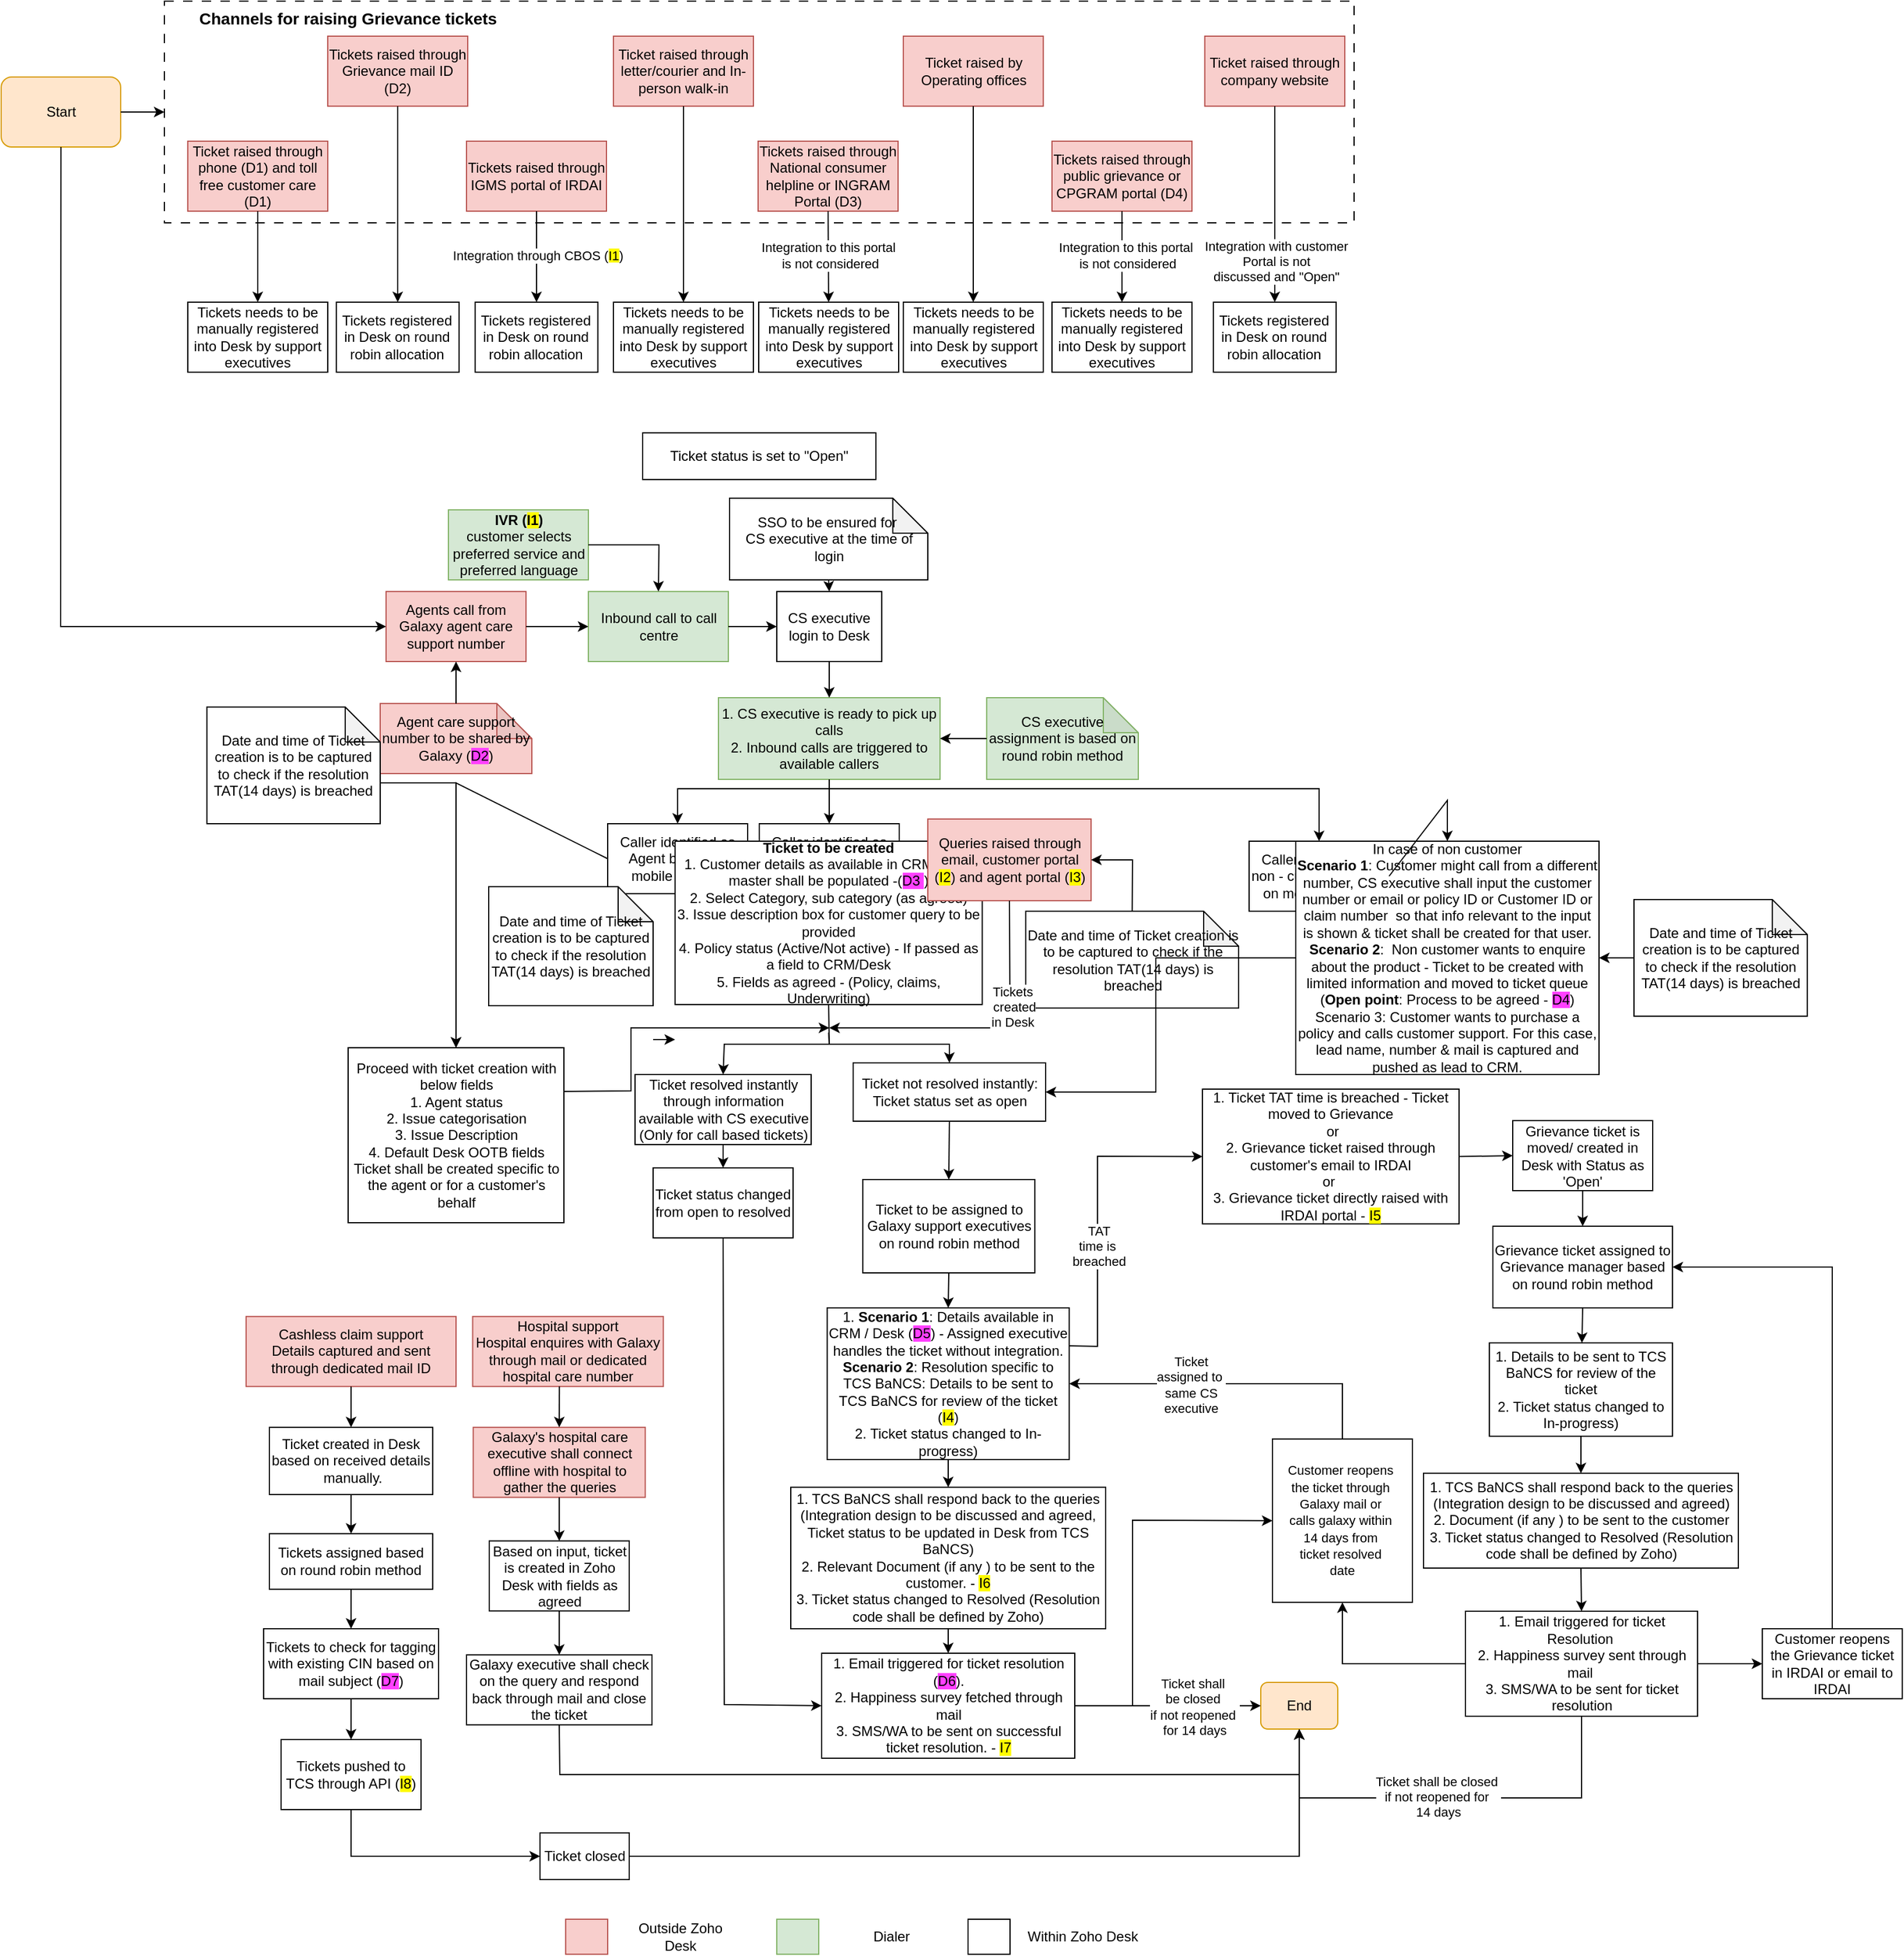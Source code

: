 <mxfile version="25.0.3">
  <diagram name="Page-1" id="zcw-Cnb_ciNUWG4lOdHk">
    <mxGraphModel dx="2190" dy="-313" grid="1" gridSize="10" guides="1" tooltips="1" connect="1" arrows="1" fold="1" page="1" pageScale="1" pageWidth="827" pageHeight="1169" math="0" shadow="0">
      <root>
        <mxCell id="0" />
        <mxCell id="1" parent="0" />
        <mxCell id="jaS_6ejKE6jILCxBxe4m-8" value="" style="rounded=0;whiteSpace=wrap;html=1;dashed=1;dashPattern=8 8;" vertex="1" parent="1">
          <mxGeometry x="70" y="1490" width="1020" height="190" as="geometry" />
        </mxCell>
        <mxCell id="CMElNXdr1ZD5l6xWRX4L-1" value="Ticket raised through phone (D1) and toll free customer care (D1)" style="rounded=0;whiteSpace=wrap;html=1;fillColor=#f8cecc;strokeColor=#b85450;" parent="1" vertex="1">
          <mxGeometry x="90" y="1610" width="120" height="60" as="geometry" />
        </mxCell>
        <mxCell id="CMElNXdr1ZD5l6xWRX4L-2" value="Start" style="rounded=1;whiteSpace=wrap;html=1;fillColor=#ffe6cc;strokeColor=#d79b00;" parent="1" vertex="1">
          <mxGeometry x="-70" y="1555" width="102.5" height="60" as="geometry" />
        </mxCell>
        <mxCell id="CMElNXdr1ZD5l6xWRX4L-3" value="&lt;b&gt;IVR (&lt;span style=&quot;background-color: rgb(255, 251, 0);&quot;&gt;I1&lt;/span&gt;)&lt;/b&gt;&lt;div&gt;customer selects preferred service and preferred language&lt;/div&gt;" style="rounded=0;whiteSpace=wrap;html=1;fillColor=#d5e8d4;strokeColor=#82b366;" parent="1" vertex="1">
          <mxGeometry x="313.5" y="1926" width="120" height="60" as="geometry" />
        </mxCell>
        <mxCell id="G15ThiUx4BXyu7yqYoc5-1" value="Inbound call to call centre" style="rounded=0;whiteSpace=wrap;html=1;fillColor=#d5e8d4;strokeColor=#82b366;" parent="1" vertex="1">
          <mxGeometry x="433.5" y="1996" width="120" height="60" as="geometry" />
        </mxCell>
        <mxCell id="G15ThiUx4BXyu7yqYoc5-4" value="" style="endArrow=classic;html=1;rounded=0;exitX=1;exitY=0.5;exitDx=0;exitDy=0;entryX=0.5;entryY=0;entryDx=0;entryDy=0;" parent="1" source="CMElNXdr1ZD5l6xWRX4L-3" target="G15ThiUx4BXyu7yqYoc5-1" edge="1">
          <mxGeometry width="50" height="50" relative="1" as="geometry">
            <mxPoint x="290" y="2036" as="sourcePoint" />
            <mxPoint x="340" y="1986" as="targetPoint" />
            <Array as="points">
              <mxPoint x="494" y="1956" />
            </Array>
          </mxGeometry>
        </mxCell>
        <mxCell id="G15ThiUx4BXyu7yqYoc5-5" value="Agents call from Galaxy agent care support number" style="rounded=0;whiteSpace=wrap;html=1;fillColor=#f8cecc;strokeColor=#b85450;" parent="1" vertex="1">
          <mxGeometry x="260" y="1996" width="120" height="60" as="geometry" />
        </mxCell>
        <mxCell id="G15ThiUx4BXyu7yqYoc5-6" value="" style="endArrow=classic;html=1;rounded=0;exitX=1;exitY=0.5;exitDx=0;exitDy=0;entryX=0;entryY=0.5;entryDx=0;entryDy=0;" parent="1" source="G15ThiUx4BXyu7yqYoc5-5" target="G15ThiUx4BXyu7yqYoc5-1" edge="1">
          <mxGeometry width="50" height="50" relative="1" as="geometry">
            <mxPoint x="380" y="2016" as="sourcePoint" />
            <mxPoint x="430" y="1966" as="targetPoint" />
          </mxGeometry>
        </mxCell>
        <mxCell id="G15ThiUx4BXyu7yqYoc5-7" value="" style="endArrow=classic;html=1;rounded=0;exitX=0.5;exitY=1;exitDx=0;exitDy=0;entryX=0;entryY=0.5;entryDx=0;entryDy=0;" parent="1" source="CMElNXdr1ZD5l6xWRX4L-2" target="G15ThiUx4BXyu7yqYoc5-5" edge="1">
          <mxGeometry width="50" height="50" relative="1" as="geometry">
            <mxPoint x="380" y="1910" as="sourcePoint" />
            <mxPoint x="430" y="1860" as="targetPoint" />
            <Array as="points">
              <mxPoint x="-19" y="2026" />
            </Array>
          </mxGeometry>
        </mxCell>
        <mxCell id="G15ThiUx4BXyu7yqYoc5-8" value="CS executive login to Desk" style="rounded=0;whiteSpace=wrap;html=1;" parent="1" vertex="1">
          <mxGeometry x="595" y="1996" width="90" height="60" as="geometry" />
        </mxCell>
        <mxCell id="G15ThiUx4BXyu7yqYoc5-9" value="" style="endArrow=classic;html=1;rounded=0;exitX=1;exitY=0.5;exitDx=0;exitDy=0;entryX=0;entryY=0.5;entryDx=0;entryDy=0;" parent="1" source="G15ThiUx4BXyu7yqYoc5-1" target="G15ThiUx4BXyu7yqYoc5-8" edge="1">
          <mxGeometry width="50" height="50" relative="1" as="geometry">
            <mxPoint x="480" y="2046" as="sourcePoint" />
            <mxPoint x="530" y="1996" as="targetPoint" />
          </mxGeometry>
        </mxCell>
        <mxCell id="G15ThiUx4BXyu7yqYoc5-10" value="SSO to be ensured for&amp;nbsp;&lt;div&gt;CS executive at the time of login&lt;/div&gt;" style="shape=note;whiteSpace=wrap;html=1;backgroundOutline=1;darkOpacity=0.05;" parent="1" vertex="1">
          <mxGeometry x="554.5" y="1916" width="170" height="70" as="geometry" />
        </mxCell>
        <mxCell id="G15ThiUx4BXyu7yqYoc5-11" value="" style="endArrow=classic;html=1;rounded=0;exitX=0.5;exitY=1;exitDx=0;exitDy=0;exitPerimeter=0;entryX=0.5;entryY=0;entryDx=0;entryDy=0;" parent="1" source="G15ThiUx4BXyu7yqYoc5-10" target="G15ThiUx4BXyu7yqYoc5-8" edge="1">
          <mxGeometry width="50" height="50" relative="1" as="geometry">
            <mxPoint x="420" y="2056" as="sourcePoint" />
            <mxPoint x="470" y="2006" as="targetPoint" />
          </mxGeometry>
        </mxCell>
        <mxCell id="G15ThiUx4BXyu7yqYoc5-12" value="1. CS executive is ready to pick up calls&lt;div&gt;2. Inbound calls are triggered to available callers&lt;/div&gt;" style="rounded=0;whiteSpace=wrap;html=1;fillColor=#d5e8d4;strokeColor=#82b366;" parent="1" vertex="1">
          <mxGeometry x="545" y="2087" width="190" height="70" as="geometry" />
        </mxCell>
        <mxCell id="G15ThiUx4BXyu7yqYoc5-13" value="CS executive assignment is based on round robin method" style="shape=note;whiteSpace=wrap;html=1;backgroundOutline=1;darkOpacity=0.05;fillColor=#d5e8d4;strokeColor=#82b366;" parent="1" vertex="1">
          <mxGeometry x="775" y="2087" width="130" height="70" as="geometry" />
        </mxCell>
        <mxCell id="G15ThiUx4BXyu7yqYoc5-14" value="" style="endArrow=classic;html=1;rounded=0;exitX=0.5;exitY=1;exitDx=0;exitDy=0;entryX=0.5;entryY=0;entryDx=0;entryDy=0;" parent="1" source="G15ThiUx4BXyu7yqYoc5-8" target="G15ThiUx4BXyu7yqYoc5-12" edge="1">
          <mxGeometry width="50" height="50" relative="1" as="geometry">
            <mxPoint x="640" y="2177" as="sourcePoint" />
            <mxPoint x="690" y="2127" as="targetPoint" />
          </mxGeometry>
        </mxCell>
        <mxCell id="G15ThiUx4BXyu7yqYoc5-15" value="" style="endArrow=classic;html=1;rounded=0;exitX=0;exitY=0.5;exitDx=0;exitDy=0;exitPerimeter=0;entryX=1;entryY=0.5;entryDx=0;entryDy=0;" parent="1" source="G15ThiUx4BXyu7yqYoc5-13" target="G15ThiUx4BXyu7yqYoc5-12" edge="1">
          <mxGeometry width="50" height="50" relative="1" as="geometry">
            <mxPoint x="640" y="2177" as="sourcePoint" />
            <mxPoint x="788" y="2187" as="targetPoint" />
          </mxGeometry>
        </mxCell>
        <mxCell id="G15ThiUx4BXyu7yqYoc5-16" value="" style="endArrow=classic;html=1;rounded=0;exitX=0.5;exitY=1;exitDx=0;exitDy=0;entryX=0.5;entryY=0;entryDx=0;entryDy=0;" parent="1" source="G15ThiUx4BXyu7yqYoc5-12" target="G15ThiUx4BXyu7yqYoc5-17" edge="1">
          <mxGeometry width="50" height="50" relative="1" as="geometry">
            <mxPoint x="630" y="2135" as="sourcePoint" />
            <mxPoint x="510" y="2205" as="targetPoint" />
            <Array as="points">
              <mxPoint x="640" y="2165" />
              <mxPoint x="510" y="2165" />
            </Array>
          </mxGeometry>
        </mxCell>
        <mxCell id="G15ThiUx4BXyu7yqYoc5-17" value="Caller identified as Agent based on mobile number" style="rounded=0;whiteSpace=wrap;html=1;" parent="1" vertex="1">
          <mxGeometry x="450" y="2195" width="120" height="60" as="geometry" />
        </mxCell>
        <mxCell id="G15ThiUx4BXyu7yqYoc5-18" value="Caller identified as customer based on mobile number" style="rounded=0;whiteSpace=wrap;html=1;" parent="1" vertex="1">
          <mxGeometry x="580" y="2195" width="120" height="60" as="geometry" />
        </mxCell>
        <mxCell id="G15ThiUx4BXyu7yqYoc5-19" value="" style="endArrow=classic;html=1;rounded=0;exitX=0.5;exitY=1;exitDx=0;exitDy=0;entryX=0.5;entryY=0;entryDx=0;entryDy=0;" parent="1" source="G15ThiUx4BXyu7yqYoc5-12" target="G15ThiUx4BXyu7yqYoc5-18" edge="1">
          <mxGeometry width="50" height="50" relative="1" as="geometry">
            <mxPoint x="630" y="2135" as="sourcePoint" />
            <mxPoint x="680" y="2085" as="targetPoint" />
          </mxGeometry>
        </mxCell>
        <mxCell id="G15ThiUx4BXyu7yqYoc5-20" value="Caller identified as non - customer based on mobile number" style="rounded=0;whiteSpace=wrap;html=1;" parent="1" vertex="1">
          <mxGeometry x="1000" y="2210" width="120" height="60" as="geometry" />
        </mxCell>
        <mxCell id="G15ThiUx4BXyu7yqYoc5-21" value="" style="endArrow=classic;html=1;rounded=0;entryX=0.5;entryY=0;entryDx=0;entryDy=0;exitX=0.5;exitY=1;exitDx=0;exitDy=0;" parent="1" source="G15ThiUx4BXyu7yqYoc5-12" target="G15ThiUx4BXyu7yqYoc5-20" edge="1">
          <mxGeometry width="50" height="50" relative="1" as="geometry">
            <mxPoint x="750" y="2165" as="sourcePoint" />
            <mxPoint x="680" y="2085" as="targetPoint" />
            <Array as="points">
              <mxPoint x="640" y="2165" />
              <mxPoint x="770" y="2165" />
              <mxPoint x="1060" y="2165" />
            </Array>
          </mxGeometry>
        </mxCell>
        <mxCell id="G15ThiUx4BXyu7yqYoc5-22" value="In case of non customer&lt;div&gt;&lt;b&gt;Scenario 1&lt;/b&gt;: Customer might call from a different number, CS executive shall input the customer number or email or policy ID or Customer ID or claim number &amp;nbsp;so that info relevant to the input is shown &amp;amp; ticket shall be created for that user.&lt;/div&gt;&lt;div&gt;&lt;b&gt;Scenario 2&lt;/b&gt;: &amp;nbsp;Non customer wants to enquire about the product - Ticket to be created with limited information and moved to ticket queue (&lt;b&gt;Open point&lt;/b&gt;: Process to be agreed - &lt;span style=&quot;background-color: rgb(255, 64, 255);&quot;&gt;D4&lt;/span&gt;)&lt;/div&gt;&lt;div&gt;Scenario 3: Customer wants to purchase a policy and calls customer support. For this case, lead name, number &amp;amp; mail is captured and pushed as lead to CRM.&lt;/div&gt;" style="rounded=0;whiteSpace=wrap;html=1;" parent="1" vertex="1">
          <mxGeometry x="1040" y="2210" width="260" height="200" as="geometry" />
        </mxCell>
        <mxCell id="G15ThiUx4BXyu7yqYoc5-23" value="" style="endArrow=classic;html=1;rounded=0;exitX=1;exitY=0.5;exitDx=0;exitDy=0;entryX=0.5;entryY=0;entryDx=0;entryDy=0;" parent="1" source="G15ThiUx4BXyu7yqYoc5-20" target="G15ThiUx4BXyu7yqYoc5-22" edge="1">
          <mxGeometry width="50" height="50" relative="1" as="geometry">
            <mxPoint x="570" y="2160" as="sourcePoint" />
            <mxPoint x="620" y="2110" as="targetPoint" />
            <Array as="points">
              <mxPoint x="1170" y="2175" />
            </Array>
          </mxGeometry>
        </mxCell>
        <mxCell id="G15ThiUx4BXyu7yqYoc5-26" value="Agent care support number to be shared by Galaxy (&lt;span style=&quot;background-color: rgb(255, 64, 255);&quot;&gt;D2&lt;/span&gt;)" style="shape=note;whiteSpace=wrap;html=1;backgroundOutline=1;darkOpacity=0.05;fillColor=#f8cecc;strokeColor=#b85450;" parent="1" vertex="1">
          <mxGeometry x="255" y="2092" width="130" height="60" as="geometry" />
        </mxCell>
        <mxCell id="G15ThiUx4BXyu7yqYoc5-27" value="" style="endArrow=classic;html=1;rounded=0;exitX=0.5;exitY=0;exitDx=0;exitDy=0;exitPerimeter=0;entryX=0.5;entryY=1;entryDx=0;entryDy=0;" parent="1" source="G15ThiUx4BXyu7yqYoc5-26" target="G15ThiUx4BXyu7yqYoc5-5" edge="1">
          <mxGeometry width="50" height="50" relative="1" as="geometry">
            <mxPoint x="570" y="2037" as="sourcePoint" />
            <mxPoint x="620" y="1987" as="targetPoint" />
          </mxGeometry>
        </mxCell>
        <mxCell id="G15ThiUx4BXyu7yqYoc5-28" value="Proceed with ticket creation with below fields&lt;div&gt;1. Agent status&lt;/div&gt;&lt;div&gt;2. Issue categorisation&lt;/div&gt;&lt;div&gt;3. Issue Description&lt;/div&gt;&lt;div&gt;4. Default Desk OOTB fields&lt;/div&gt;&lt;div&gt;Ticket shall be created specific to the agent or for a customer&#39;s behalf&lt;/div&gt;" style="rounded=0;whiteSpace=wrap;html=1;" parent="1" vertex="1">
          <mxGeometry x="227.5" y="2387" width="185" height="150" as="geometry" />
        </mxCell>
        <mxCell id="G15ThiUx4BXyu7yqYoc5-29" value="" style="endArrow=classic;html=1;rounded=0;exitX=0;exitY=0.5;exitDx=0;exitDy=0;entryX=0.5;entryY=0;entryDx=0;entryDy=0;" parent="1" source="G15ThiUx4BXyu7yqYoc5-17" target="G15ThiUx4BXyu7yqYoc5-28" edge="1">
          <mxGeometry width="50" height="50" relative="1" as="geometry">
            <mxPoint x="180" y="2170" as="sourcePoint" />
            <mxPoint x="230" y="2120" as="targetPoint" />
            <Array as="points">
              <mxPoint x="320" y="2160" />
            </Array>
          </mxGeometry>
        </mxCell>
        <mxCell id="G15ThiUx4BXyu7yqYoc5-30" value="" style="endArrow=classic;html=1;rounded=0;exitX=0.5;exitY=1;exitDx=0;exitDy=0;entryX=0.5;entryY=0;entryDx=0;entryDy=0;" parent="1" source="G15ThiUx4BXyu7yqYoc5-18" edge="1">
          <mxGeometry width="50" height="50" relative="1" as="geometry">
            <mxPoint x="550" y="2495" as="sourcePoint" />
            <mxPoint x="639.495" y="2275" as="targetPoint" />
          </mxGeometry>
        </mxCell>
        <mxCell id="G15ThiUx4BXyu7yqYoc5-31" value="&lt;b&gt;Ticket to be created&lt;/b&gt;&lt;div&gt;1. Customer details as available in CRM /Desk master shall be populated -(&lt;span style=&quot;background-color: rgb(255, 64, 255);&quot;&gt;D3 &lt;/span&gt;)&lt;/div&gt;&lt;div&gt;2. Select Category, sub category (as agreed)&lt;/div&gt;&lt;div&gt;3. Issue description box for customer query to be provided&lt;/div&gt;&lt;div&gt;4. Policy status (Active/Not active) - If passed as a field to CRM/Desk&lt;/div&gt;&lt;div&gt;5. Fields as agreed - (Policy, claims, Underwriting)&lt;/div&gt;" style="rounded=0;whiteSpace=wrap;html=1;" parent="1" vertex="1">
          <mxGeometry x="507.81" y="2210" width="263.37" height="140" as="geometry" />
        </mxCell>
        <mxCell id="G15ThiUx4BXyu7yqYoc5-32" value="Queries raised through email, customer portal (&lt;span style=&quot;background-color: rgb(255, 251, 0);&quot;&gt;I2&lt;/span&gt;) and agent portal (&lt;span style=&quot;background-color: rgb(255, 251, 0);&quot;&gt;I3&lt;/span&gt;)" style="rounded=0;whiteSpace=wrap;html=1;fillColor=#f8cecc;strokeColor=#b85450;" parent="1" vertex="1">
          <mxGeometry x="724.5" y="2191" width="140" height="70" as="geometry" />
        </mxCell>
        <mxCell id="G15ThiUx4BXyu7yqYoc5-34" value="Ticket resolved instantly through information available with CS executive (Only for call based tickets)" style="rounded=0;whiteSpace=wrap;html=1;" parent="1" vertex="1">
          <mxGeometry x="473.5" y="2410" width="151" height="60" as="geometry" />
        </mxCell>
        <mxCell id="G15ThiUx4BXyu7yqYoc5-35" value="" style="endArrow=classic;html=1;rounded=0;exitX=0.5;exitY=1;exitDx=0;exitDy=0;entryX=0.5;entryY=0;entryDx=0;entryDy=0;" parent="1" target="G15ThiUx4BXyu7yqYoc5-34" edge="1">
          <mxGeometry width="50" height="50" relative="1" as="geometry">
            <mxPoint x="639.495" y="2374" as="sourcePoint" />
            <mxPoint x="549" y="2400" as="targetPoint" />
            <Array as="points">
              <mxPoint x="640" y="2384" />
              <mxPoint x="550" y="2384" />
            </Array>
          </mxGeometry>
        </mxCell>
        <mxCell id="G15ThiUx4BXyu7yqYoc5-36" value="Ticket status changed from open to resolved" style="rounded=0;whiteSpace=wrap;html=1;" parent="1" vertex="1">
          <mxGeometry x="489" y="2490" width="120" height="60" as="geometry" />
        </mxCell>
        <mxCell id="G15ThiUx4BXyu7yqYoc5-37" value="" style="endArrow=classic;html=1;rounded=0;exitX=0.5;exitY=1;exitDx=0;exitDy=0;entryX=0.5;entryY=0;entryDx=0;entryDy=0;" parent="1" source="G15ThiUx4BXyu7yqYoc5-34" target="G15ThiUx4BXyu7yqYoc5-36" edge="1">
          <mxGeometry width="50" height="50" relative="1" as="geometry">
            <mxPoint x="580" y="2430" as="sourcePoint" />
            <mxPoint x="630" y="2380" as="targetPoint" />
          </mxGeometry>
        </mxCell>
        <mxCell id="G15ThiUx4BXyu7yqYoc5-38" value="1. Email triggered for ticket resolution (&lt;span style=&quot;background-color: rgb(255, 64, 255);&quot;&gt;D6&lt;/span&gt;).&lt;div&gt;2. Happiness survey fetched through mail&lt;div&gt;&lt;div&gt;3. SMS/WA to be sent on successful ticket resolution. - &lt;span style=&quot;background-color: rgb(255, 251, 0);&quot;&gt;I7&lt;/span&gt;&lt;/div&gt;&lt;/div&gt;&lt;/div&gt;" style="rounded=0;whiteSpace=wrap;html=1;" parent="1" vertex="1">
          <mxGeometry x="633.5" y="2906" width="217" height="90" as="geometry" />
        </mxCell>
        <mxCell id="G15ThiUx4BXyu7yqYoc5-39" value="" style="endArrow=classic;html=1;rounded=0;exitX=0.5;exitY=1;exitDx=0;exitDy=0;entryX=0;entryY=0.5;entryDx=0;entryDy=0;" parent="1" source="G15ThiUx4BXyu7yqYoc5-36" target="G15ThiUx4BXyu7yqYoc5-38" edge="1">
          <mxGeometry width="50" height="50" relative="1" as="geometry">
            <mxPoint x="620" y="2680" as="sourcePoint" />
            <mxPoint x="670" y="2630" as="targetPoint" />
            <Array as="points">
              <mxPoint x="550" y="2950" />
            </Array>
          </mxGeometry>
        </mxCell>
        <mxCell id="G15ThiUx4BXyu7yqYoc5-40" value="" style="endArrow=classic;html=1;rounded=0;exitX=0.5;exitY=1;exitDx=0;exitDy=0;entryX=0.5;entryY=0;entryDx=0;entryDy=0;" parent="1" source="G15ThiUx4BXyu7yqYoc5-31" target="G15ThiUx4BXyu7yqYoc5-41" edge="1">
          <mxGeometry width="50" height="50" relative="1" as="geometry">
            <mxPoint x="639.495" y="2374" as="sourcePoint" />
            <mxPoint x="743" y="2424" as="targetPoint" />
            <Array as="points">
              <mxPoint x="640" y="2384" />
              <mxPoint x="743" y="2384" />
            </Array>
          </mxGeometry>
        </mxCell>
        <mxCell id="G15ThiUx4BXyu7yqYoc5-41" value="Ticket not resolved instantly:&lt;div&gt;Ticket status set as open&lt;/div&gt;" style="rounded=0;whiteSpace=wrap;html=1;" parent="1" vertex="1">
          <mxGeometry x="660.5" y="2400" width="165" height="50" as="geometry" />
        </mxCell>
        <mxCell id="G15ThiUx4BXyu7yqYoc5-42" value="Ticket to be assigned to Galaxy support executives on round robin method" style="rounded=0;whiteSpace=wrap;html=1;" parent="1" vertex="1">
          <mxGeometry x="668.75" y="2500" width="147.5" height="80" as="geometry" />
        </mxCell>
        <mxCell id="G15ThiUx4BXyu7yqYoc5-43" value="" style="endArrow=classic;html=1;rounded=0;exitX=0.5;exitY=1;exitDx=0;exitDy=0;entryX=0.5;entryY=0;entryDx=0;entryDy=0;" parent="1" source="G15ThiUx4BXyu7yqYoc5-41" target="G15ThiUx4BXyu7yqYoc5-42" edge="1">
          <mxGeometry width="50" height="50" relative="1" as="geometry">
            <mxPoint x="760" y="2430" as="sourcePoint" />
            <mxPoint x="810" y="2380" as="targetPoint" />
          </mxGeometry>
        </mxCell>
        <mxCell id="G15ThiUx4BXyu7yqYoc5-44" value="1. &lt;b&gt;Scenario 1&lt;/b&gt;: Details available in CRM / Desk (&lt;span style=&quot;background-color: rgb(255, 64, 255);&quot;&gt;D5&lt;/span&gt;) - Assigned executive handles the ticket without integration.&lt;div&gt;&lt;b&gt;Scenario 2&lt;/b&gt;: Resolution specific to TCS BaNCS: Details to be sent to TCS BaNCS for review of the ticket (&lt;span style=&quot;background-color: rgb(255, 251, 0);&quot;&gt;I4&lt;/span&gt;)&lt;div&gt;2. Ticket status changed to In-progress)&lt;/div&gt;&lt;/div&gt;" style="rounded=0;whiteSpace=wrap;html=1;" parent="1" vertex="1">
          <mxGeometry x="638.25" y="2610" width="207.5" height="130" as="geometry" />
        </mxCell>
        <mxCell id="G15ThiUx4BXyu7yqYoc5-45" value="" style="endArrow=classic;html=1;rounded=0;exitX=0.5;exitY=1;exitDx=0;exitDy=0;entryX=0.5;entryY=0;entryDx=0;entryDy=0;" parent="1" source="G15ThiUx4BXyu7yqYoc5-42" target="G15ThiUx4BXyu7yqYoc5-44" edge="1">
          <mxGeometry width="50" height="50" relative="1" as="geometry">
            <mxPoint x="760" y="2490" as="sourcePoint" />
            <mxPoint x="810" y="2440" as="targetPoint" />
          </mxGeometry>
        </mxCell>
        <mxCell id="G15ThiUx4BXyu7yqYoc5-46" value="Date and time of Ticket creation is to be captured to check if the resolution TAT(14 days) is breached" style="shape=note;whiteSpace=wrap;html=1;backgroundOutline=1;darkOpacity=0.05;" parent="1" vertex="1">
          <mxGeometry x="106.4" y="2095" width="148.6" height="100" as="geometry" />
        </mxCell>
        <mxCell id="G15ThiUx4BXyu7yqYoc5-47" value="" style="endArrow=classic;html=1;rounded=0;exitX=0;exitY=0;exitDx=148.6;exitDy=65;exitPerimeter=0;entryX=0.5;entryY=0;entryDx=0;entryDy=0;" parent="1" source="G15ThiUx4BXyu7yqYoc5-46" target="G15ThiUx4BXyu7yqYoc5-28" edge="1">
          <mxGeometry width="50" height="50" relative="1" as="geometry">
            <mxPoint x="530" y="2290" as="sourcePoint" />
            <mxPoint x="580" y="2240" as="targetPoint" />
            <Array as="points">
              <mxPoint x="320" y="2160" />
            </Array>
          </mxGeometry>
        </mxCell>
        <mxCell id="G15ThiUx4BXyu7yqYoc5-48" value="Date and time of Ticket creation is to be captured to check if the resolution TAT(14 days) is breached" style="shape=note;whiteSpace=wrap;html=1;backgroundOutline=1;darkOpacity=0.05;" parent="1" vertex="1">
          <mxGeometry x="348" y="2249" width="141" height="102" as="geometry" />
        </mxCell>
        <mxCell id="G15ThiUx4BXyu7yqYoc5-50" value="Date and time of Ticket creation is to be captured to check if the resolution TAT(14 days) is breached" style="shape=note;whiteSpace=wrap;html=1;backgroundOutline=1;darkOpacity=0.05;" parent="1" vertex="1">
          <mxGeometry x="1330" y="2260" width="148.6" height="100" as="geometry" />
        </mxCell>
        <mxCell id="G15ThiUx4BXyu7yqYoc5-51" value="Date and time of Ticket creation is to be captured to check if the resolution TAT(14 days) is breached" style="shape=note;whiteSpace=wrap;html=1;backgroundOutline=1;darkOpacity=0.05;" parent="1" vertex="1">
          <mxGeometry x="808.5" y="2270" width="182.5" height="83" as="geometry" />
        </mxCell>
        <mxCell id="G15ThiUx4BXyu7yqYoc5-52" value="" style="endArrow=classic;html=1;rounded=0;exitX=0;exitY=0.5;exitDx=0;exitDy=0;exitPerimeter=0;entryX=1;entryY=0.5;entryDx=0;entryDy=0;" parent="1" source="G15ThiUx4BXyu7yqYoc5-50" target="G15ThiUx4BXyu7yqYoc5-22" edge="1">
          <mxGeometry width="50" height="50" relative="1" as="geometry">
            <mxPoint x="860" y="2340" as="sourcePoint" />
            <mxPoint x="910" y="2290" as="targetPoint" />
          </mxGeometry>
        </mxCell>
        <mxCell id="G15ThiUx4BXyu7yqYoc5-54" value="" style="endArrow=classic;html=1;rounded=0;exitX=0.5;exitY=0;exitDx=0;exitDy=0;exitPerimeter=0;entryX=1;entryY=0.5;entryDx=0;entryDy=0;" parent="1" source="G15ThiUx4BXyu7yqYoc5-51" target="G15ThiUx4BXyu7yqYoc5-32" edge="1">
          <mxGeometry width="50" height="50" relative="1" as="geometry">
            <mxPoint x="1100" y="2405" as="sourcePoint" />
            <mxPoint x="1150" y="2355" as="targetPoint" />
            <Array as="points">
              <mxPoint x="900" y="2226" />
            </Array>
          </mxGeometry>
        </mxCell>
        <mxCell id="G15ThiUx4BXyu7yqYoc5-55" value="1. TCS BaNCS shall respond back to the queries (Integration design to be discussed and agreed, Ticket status to be updated in Desk from TCS BaNCS)&lt;div&gt;2. Relevant Document (if any ) to be sent to the customer. -&amp;nbsp;&lt;span style=&quot;background-color: rgb(255, 251, 0);&quot;&gt;I6&lt;/span&gt;&lt;br&gt;&lt;div&gt;3. Ticket status changed to Resolved (Resolution code shall be defined by Zoho)&lt;/div&gt;&lt;/div&gt;" style="rounded=0;whiteSpace=wrap;html=1;" parent="1" vertex="1">
          <mxGeometry x="607" y="2763.75" width="270" height="121.25" as="geometry" />
        </mxCell>
        <mxCell id="G15ThiUx4BXyu7yqYoc5-56" value="" style="endArrow=classic;html=1;rounded=0;exitX=0.5;exitY=1;exitDx=0;exitDy=0;entryX=0.5;entryY=0;entryDx=0;entryDy=0;" parent="1" source="G15ThiUx4BXyu7yqYoc5-44" target="G15ThiUx4BXyu7yqYoc5-55" edge="1">
          <mxGeometry width="50" height="50" relative="1" as="geometry">
            <mxPoint x="730" y="2610" as="sourcePoint" />
            <mxPoint x="780" y="2560" as="targetPoint" />
          </mxGeometry>
        </mxCell>
        <mxCell id="G15ThiUx4BXyu7yqYoc5-58" value="End" style="rounded=1;whiteSpace=wrap;html=1;fillColor=#ffe6cc;strokeColor=#d79b00;" parent="1" vertex="1">
          <mxGeometry x="1010" y="2931" width="66" height="40" as="geometry" />
        </mxCell>
        <mxCell id="G15ThiUx4BXyu7yqYoc5-59" value="" style="endArrow=classic;html=1;rounded=0;entryX=0;entryY=0.5;entryDx=0;entryDy=0;exitX=1;exitY=0.5;exitDx=0;exitDy=0;" parent="1" source="G15ThiUx4BXyu7yqYoc5-38" target="G15ThiUx4BXyu7yqYoc5-58" edge="1">
          <mxGeometry width="50" height="50" relative="1" as="geometry">
            <mxPoint x="920" y="2900" as="sourcePoint" />
            <mxPoint x="510" y="2580" as="targetPoint" />
          </mxGeometry>
        </mxCell>
        <mxCell id="LatDOPX2VR_3BTuD7BCr-9" value="Ticket shall&amp;nbsp;&lt;div&gt;be closed&amp;nbsp;&lt;div&gt;if not reopened&amp;nbsp;&lt;/div&gt;&lt;div&gt;for 14 days&lt;/div&gt;&lt;/div&gt;" style="edgeLabel;html=1;align=center;verticalAlign=middle;resizable=0;points=[];" parent="G15ThiUx4BXyu7yqYoc5-59" vertex="1" connectable="0">
          <mxGeometry x="0.23" y="1" relative="1" as="geometry">
            <mxPoint x="4" y="2" as="offset" />
          </mxGeometry>
        </mxCell>
        <mxCell id="G15ThiUx4BXyu7yqYoc5-60" value="" style="endArrow=classic;html=1;rounded=0;exitX=0;exitY=0.5;exitDx=0;exitDy=0;entryX=1;entryY=0.5;entryDx=0;entryDy=0;" parent="1" source="G15ThiUx4BXyu7yqYoc5-22" target="G15ThiUx4BXyu7yqYoc5-41" edge="1">
          <mxGeometry width="50" height="50" relative="1" as="geometry">
            <mxPoint x="880" y="2460" as="sourcePoint" />
            <mxPoint x="1080" y="2500" as="targetPoint" />
            <Array as="points">
              <mxPoint x="920" y="2310" />
              <mxPoint x="920" y="2425" />
            </Array>
          </mxGeometry>
        </mxCell>
        <mxCell id="G15ThiUx4BXyu7yqYoc5-62" value="" style="endArrow=classic;html=1;rounded=0;exitX=1;exitY=0.5;exitDx=0;exitDy=0;entryX=0;entryY=0.5;entryDx=0;entryDy=0;" parent="1" source="G15ThiUx4BXyu7yqYoc5-38" target="LatDOPX2VR_3BTuD7BCr-3" edge="1">
          <mxGeometry width="50" height="50" relative="1" as="geometry">
            <mxPoint x="530" y="2790" as="sourcePoint" />
            <mxPoint x="970" y="2705" as="targetPoint" />
            <Array as="points">
              <mxPoint x="900" y="2951" />
              <mxPoint x="900" y="2792" />
            </Array>
          </mxGeometry>
        </mxCell>
        <mxCell id="G15ThiUx4BXyu7yqYoc5-63" value="" style="endArrow=classic;html=1;rounded=0;exitX=0.5;exitY=1;exitDx=0;exitDy=0;entryX=0.5;entryY=0;entryDx=0;entryDy=0;" parent="1" source="G15ThiUx4BXyu7yqYoc5-55" target="G15ThiUx4BXyu7yqYoc5-38" edge="1">
          <mxGeometry width="50" height="50" relative="1" as="geometry">
            <mxPoint x="640" y="2700" as="sourcePoint" />
            <mxPoint x="690" y="2650" as="targetPoint" />
          </mxGeometry>
        </mxCell>
        <mxCell id="G15ThiUx4BXyu7yqYoc5-65" value="1. Ticket TAT time is breached - Ticket moved to Grievance&lt;div&gt;&amp;nbsp;or&lt;div&gt;2. Grievance ticket raised through customer&#39;s email to IRDAI&lt;/div&gt;&lt;div&gt;or&amp;nbsp;&lt;br&gt;&lt;div&gt;3. Grievance ticket directly raised with IRDAI portal - &lt;span style=&quot;background-color: rgb(255, 251, 0);&quot;&gt;I5&lt;/span&gt;&lt;/div&gt;&lt;/div&gt;&lt;/div&gt;" style="rounded=0;whiteSpace=wrap;html=1;" parent="1" vertex="1">
          <mxGeometry x="960" y="2422.5" width="220" height="115.5" as="geometry" />
        </mxCell>
        <mxCell id="G15ThiUx4BXyu7yqYoc5-67" value="Grievance ticket is moved/ created in Desk with Status as &#39;Open&#39;" style="rounded=0;whiteSpace=wrap;html=1;" parent="1" vertex="1">
          <mxGeometry x="1226" y="2449.5" width="120" height="60" as="geometry" />
        </mxCell>
        <mxCell id="G15ThiUx4BXyu7yqYoc5-68" value="" style="endArrow=classic;html=1;rounded=0;exitX=1;exitY=0.5;exitDx=0;exitDy=0;entryX=0;entryY=0.5;entryDx=0;entryDy=0;" parent="1" source="G15ThiUx4BXyu7yqYoc5-65" target="G15ThiUx4BXyu7yqYoc5-67" edge="1">
          <mxGeometry width="50" height="50" relative="1" as="geometry">
            <mxPoint x="1000" y="2510" as="sourcePoint" />
            <mxPoint x="1050" y="2460" as="targetPoint" />
          </mxGeometry>
        </mxCell>
        <mxCell id="G15ThiUx4BXyu7yqYoc5-69" value="Grievance ticket assigned to Grievance manager based on round robin method" style="rounded=0;whiteSpace=wrap;html=1;" parent="1" vertex="1">
          <mxGeometry x="1209" y="2540" width="154" height="70" as="geometry" />
        </mxCell>
        <mxCell id="G15ThiUx4BXyu7yqYoc5-70" value="" style="endArrow=classic;html=1;rounded=0;exitX=0.5;exitY=1;exitDx=0;exitDy=0;entryX=0.5;entryY=0;entryDx=0;entryDy=0;" parent="1" source="G15ThiUx4BXyu7yqYoc5-67" target="G15ThiUx4BXyu7yqYoc5-69" edge="1">
          <mxGeometry width="50" height="50" relative="1" as="geometry">
            <mxPoint x="1230" y="2680" as="sourcePoint" />
            <mxPoint x="1280" y="2630" as="targetPoint" />
          </mxGeometry>
        </mxCell>
        <mxCell id="G15ThiUx4BXyu7yqYoc5-71" value="1. Details to be sent to TCS BaNCS for review of the ticket&lt;div&gt;2. Ticket status changed to In-progress)&lt;/div&gt;" style="rounded=0;whiteSpace=wrap;html=1;" parent="1" vertex="1">
          <mxGeometry x="1206" y="2640" width="157" height="80" as="geometry" />
        </mxCell>
        <mxCell id="G15ThiUx4BXyu7yqYoc5-72" value="" style="endArrow=classic;html=1;rounded=0;exitX=0.5;exitY=1;exitDx=0;exitDy=0;" parent="1" source="G15ThiUx4BXyu7yqYoc5-69" target="G15ThiUx4BXyu7yqYoc5-71" edge="1">
          <mxGeometry width="50" height="50" relative="1" as="geometry">
            <mxPoint x="1100" y="2690" as="sourcePoint" />
            <mxPoint x="1150" y="2640" as="targetPoint" />
          </mxGeometry>
        </mxCell>
        <mxCell id="G15ThiUx4BXyu7yqYoc5-73" value="1. TCS BaNCS shall respond back to the queries (Integration design to be discussed and agreed)&lt;div&gt;2. Document (if any ) to be sent to the customer&lt;br&gt;&lt;div&gt;3. Ticket status changed to Resolved (Resolution code shall be defined by Zoho)&lt;/div&gt;&lt;/div&gt;" style="rounded=0;whiteSpace=wrap;html=1;" parent="1" vertex="1">
          <mxGeometry x="1149.5" y="2751.75" width="270" height="81.25" as="geometry" />
        </mxCell>
        <mxCell id="G15ThiUx4BXyu7yqYoc5-74" value="" style="endArrow=classic;html=1;rounded=0;exitX=0.5;exitY=1;exitDx=0;exitDy=0;entryX=0.5;entryY=0;entryDx=0;entryDy=0;" parent="1" source="G15ThiUx4BXyu7yqYoc5-71" target="G15ThiUx4BXyu7yqYoc5-73" edge="1">
          <mxGeometry width="50" height="50" relative="1" as="geometry">
            <mxPoint x="1000" y="2780" as="sourcePoint" />
            <mxPoint x="1050" y="2730" as="targetPoint" />
          </mxGeometry>
        </mxCell>
        <mxCell id="G15ThiUx4BXyu7yqYoc5-76" value="1. Email triggered for ticket Resolution&amp;nbsp;&lt;div&gt;2. Happiness survey sent through mail&amp;nbsp;&lt;div&gt;&lt;div&gt;3. SMS/WA to be sent for ticket resolution&lt;/div&gt;&lt;/div&gt;&lt;/div&gt;" style="rounded=0;whiteSpace=wrap;html=1;" parent="1" vertex="1">
          <mxGeometry x="1185.5" y="2870" width="199" height="90" as="geometry" />
        </mxCell>
        <mxCell id="G15ThiUx4BXyu7yqYoc5-77" value="" style="endArrow=classic;html=1;rounded=0;exitX=0.5;exitY=1;exitDx=0;exitDy=0;entryX=0.5;entryY=0;entryDx=0;entryDy=0;" parent="1" source="G15ThiUx4BXyu7yqYoc5-73" target="G15ThiUx4BXyu7yqYoc5-76" edge="1">
          <mxGeometry width="50" height="50" relative="1" as="geometry">
            <mxPoint x="1180" y="2840" as="sourcePoint" />
            <mxPoint x="1230" y="2790" as="targetPoint" />
          </mxGeometry>
        </mxCell>
        <mxCell id="G15ThiUx4BXyu7yqYoc5-78" value="Customer reopens the Grievance ticket in IRDAI or email to IRDAI" style="rounded=0;whiteSpace=wrap;html=1;" parent="1" vertex="1">
          <mxGeometry x="1440" y="2885" width="120" height="60" as="geometry" />
        </mxCell>
        <mxCell id="G15ThiUx4BXyu7yqYoc5-79" value="" style="endArrow=classic;html=1;rounded=0;exitX=1;exitY=0.5;exitDx=0;exitDy=0;entryX=0;entryY=0.5;entryDx=0;entryDy=0;" parent="1" source="G15ThiUx4BXyu7yqYoc5-76" target="G15ThiUx4BXyu7yqYoc5-78" edge="1">
          <mxGeometry width="50" height="50" relative="1" as="geometry">
            <mxPoint x="1180" y="2780" as="sourcePoint" />
            <mxPoint x="1230" y="2730" as="targetPoint" />
          </mxGeometry>
        </mxCell>
        <mxCell id="G15ThiUx4BXyu7yqYoc5-80" value="" style="endArrow=classic;html=1;rounded=0;exitX=0.5;exitY=0;exitDx=0;exitDy=0;entryX=1;entryY=0.5;entryDx=0;entryDy=0;" parent="1" source="G15ThiUx4BXyu7yqYoc5-78" target="G15ThiUx4BXyu7yqYoc5-69" edge="1">
          <mxGeometry width="50" height="50" relative="1" as="geometry">
            <mxPoint x="1180" y="2780" as="sourcePoint" />
            <mxPoint x="1230" y="2730" as="targetPoint" />
            <Array as="points">
              <mxPoint x="1500" y="2575" />
            </Array>
          </mxGeometry>
        </mxCell>
        <mxCell id="G15ThiUx4BXyu7yqYoc5-83" value="" style="endArrow=classic;html=1;rounded=0;exitX=0.5;exitY=1;exitDx=0;exitDy=0;entryX=0.5;entryY=1;entryDx=0;entryDy=0;" parent="1" source="G15ThiUx4BXyu7yqYoc5-76" target="G15ThiUx4BXyu7yqYoc5-58" edge="1">
          <mxGeometry width="50" height="50" relative="1" as="geometry">
            <mxPoint x="1180" y="2780" as="sourcePoint" />
            <mxPoint x="1230" y="2730" as="targetPoint" />
            <Array as="points">
              <mxPoint x="1285" y="3030" />
              <mxPoint x="1043" y="3030" />
            </Array>
          </mxGeometry>
        </mxCell>
        <mxCell id="LatDOPX2VR_3BTuD7BCr-7" value="Ticket shall be closed&amp;nbsp;&lt;div&gt;if not reopened for&amp;nbsp;&lt;/div&gt;&lt;div&gt;14 days&lt;/div&gt;" style="edgeLabel;html=1;align=center;verticalAlign=middle;resizable=0;points=[];" parent="G15ThiUx4BXyu7yqYoc5-83" vertex="1" connectable="0">
          <mxGeometry x="0.037" y="-1" relative="1" as="geometry">
            <mxPoint x="-1" as="offset" />
          </mxGeometry>
        </mxCell>
        <mxCell id="G15ThiUx4BXyu7yqYoc5-92" value="" style="endArrow=classic;html=1;rounded=0;exitX=1;exitY=0.25;exitDx=0;exitDy=0;" parent="1" source="G15ThiUx4BXyu7yqYoc5-28" edge="1">
          <mxGeometry width="50" height="50" relative="1" as="geometry">
            <mxPoint x="435" y="2424" as="sourcePoint" />
            <mxPoint x="640" y="2370" as="targetPoint" />
            <Array as="points">
              <mxPoint x="470" y="2424" />
              <mxPoint x="470" y="2370" />
            </Array>
          </mxGeometry>
        </mxCell>
        <mxCell id="G15ThiUx4BXyu7yqYoc5-93" value="" style="endArrow=classic;html=1;rounded=0;exitX=0;exitY=0;exitDx=141;exitDy=66;exitPerimeter=0;entryX=0;entryY=0.75;entryDx=0;entryDy=0;" parent="1" edge="1">
          <mxGeometry width="50" height="50" relative="1" as="geometry">
            <mxPoint x="489" y="2380" as="sourcePoint" />
            <mxPoint x="507.81" y="2380" as="targetPoint" />
          </mxGeometry>
        </mxCell>
        <mxCell id="G15ThiUx4BXyu7yqYoc5-96" value="" style="endArrow=classic;html=1;rounded=0;exitX=1;exitY=0.25;exitDx=0;exitDy=0;entryX=0;entryY=0.5;entryDx=0;entryDy=0;" parent="1" source="G15ThiUx4BXyu7yqYoc5-44" target="G15ThiUx4BXyu7yqYoc5-65" edge="1">
          <mxGeometry width="50" height="50" relative="1" as="geometry">
            <mxPoint x="840" y="2690" as="sourcePoint" />
            <mxPoint x="890" y="2640" as="targetPoint" />
            <Array as="points">
              <mxPoint x="870" y="2643" />
              <mxPoint x="870" y="2480" />
            </Array>
          </mxGeometry>
        </mxCell>
        <mxCell id="G15ThiUx4BXyu7yqYoc5-97" value="TAT&lt;div&gt;time is&amp;nbsp;&lt;/div&gt;&lt;div&gt;breached&lt;/div&gt;" style="edgeLabel;html=1;align=center;verticalAlign=middle;resizable=0;points=[];" parent="G15ThiUx4BXyu7yqYoc5-96" vertex="1" connectable="0">
          <mxGeometry x="0.092" y="-1" relative="1" as="geometry">
            <mxPoint y="41" as="offset" />
          </mxGeometry>
        </mxCell>
        <mxCell id="G15ThiUx4BXyu7yqYoc5-98" value="" style="rounded=0;whiteSpace=wrap;html=1;fillColor=#f8cecc;strokeColor=#b85450;" parent="1" vertex="1">
          <mxGeometry x="414" y="3134" width="36" height="30" as="geometry" />
        </mxCell>
        <mxCell id="G15ThiUx4BXyu7yqYoc5-99" value="Outside Zoho Desk" style="text;html=1;align=center;verticalAlign=middle;whiteSpace=wrap;rounded=0;" parent="1" vertex="1">
          <mxGeometry x="463.5" y="3134" width="96.5" height="30" as="geometry" />
        </mxCell>
        <mxCell id="G15ThiUx4BXyu7yqYoc5-100" value="" style="rounded=0;whiteSpace=wrap;html=1;fillColor=#d5e8d4;strokeColor=#82b366;" parent="1" vertex="1">
          <mxGeometry x="595" y="3134" width="36" height="30" as="geometry" />
        </mxCell>
        <mxCell id="G15ThiUx4BXyu7yqYoc5-101" value="Dialer" style="text;html=1;align=center;verticalAlign=middle;whiteSpace=wrap;rounded=0;" parent="1" vertex="1">
          <mxGeometry x="644.5" y="3134" width="96.5" height="30" as="geometry" />
        </mxCell>
        <mxCell id="G15ThiUx4BXyu7yqYoc5-102" value="" style="rounded=0;whiteSpace=wrap;html=1;" parent="1" vertex="1">
          <mxGeometry x="759" y="3134" width="36" height="30" as="geometry" />
        </mxCell>
        <mxCell id="G15ThiUx4BXyu7yqYoc5-103" value="Within Zoho Desk" style="text;html=1;align=center;verticalAlign=middle;whiteSpace=wrap;rounded=0;" parent="1" vertex="1">
          <mxGeometry x="808.5" y="3134" width="96.5" height="30" as="geometry" />
        </mxCell>
        <mxCell id="G15ThiUx4BXyu7yqYoc5-104" value="" style="endArrow=classic;html=1;rounded=0;exitX=0.5;exitY=1;exitDx=0;exitDy=0;" parent="1" source="G15ThiUx4BXyu7yqYoc5-32" edge="1">
          <mxGeometry width="50" height="50" relative="1" as="geometry">
            <mxPoint x="870" y="2370" as="sourcePoint" />
            <mxPoint x="640" y="2370" as="targetPoint" />
            <Array as="points">
              <mxPoint x="795" y="2370" />
            </Array>
          </mxGeometry>
        </mxCell>
        <mxCell id="LatDOPX2VR_3BTuD7BCr-2" value="Tickets&lt;div&gt;&amp;nbsp;created&lt;div&gt;&lt;div&gt;in Desk&lt;/div&gt;&lt;/div&gt;&lt;/div&gt;" style="edgeLabel;html=1;align=center;verticalAlign=middle;resizable=0;points=[];" parent="G15ThiUx4BXyu7yqYoc5-104" vertex="1" connectable="0">
          <mxGeometry x="-0.315" y="2" relative="1" as="geometry">
            <mxPoint as="offset" />
          </mxGeometry>
        </mxCell>
        <mxCell id="LatDOPX2VR_3BTuD7BCr-3" value="&lt;span style=&quot;white-space: nowrap; font-size: 11px; background-color: rgb(255, 255, 255);&quot;&gt;Customer&amp;nbsp;&lt;/span&gt;&lt;span style=&quot;font-size: 11px; white-space: nowrap; background-color: rgb(255, 255, 255);&quot;&gt;reopens&amp;nbsp;&lt;/span&gt;&lt;div&gt;&lt;span style=&quot;font-size: 11px; white-space: nowrap; background-color: rgb(255, 255, 255);&quot;&gt;the&amp;nbsp;&lt;/span&gt;&lt;span style=&quot;font-size: 11px; white-space: nowrap; background-color: rgb(255, 255, 255);&quot;&gt;ticket&amp;nbsp;&lt;/span&gt;&lt;span style=&quot;font-size: 11px; white-space: nowrap; background-color: rgb(255, 255, 255);&quot;&gt;through&amp;nbsp;&lt;/span&gt;&lt;/div&gt;&lt;div&gt;&lt;span style=&quot;font-size: 11px; white-space: nowrap; background-color: rgb(255, 255, 255);&quot;&gt;Galaxy&amp;nbsp;&lt;/span&gt;&lt;span style=&quot;white-space: nowrap; font-size: 11px; background-color: rgb(255, 255, 255);&quot;&gt;mail&amp;nbsp;&lt;/span&gt;&lt;span style=&quot;white-space: nowrap; font-size: 11px; background-color: rgb(255, 255, 255);&quot;&gt;or&amp;nbsp;&lt;/span&gt;&lt;/div&gt;&lt;div&gt;&lt;span style=&quot;white-space: nowrap; font-size: 11px; background-color: rgb(255, 255, 255);&quot;&gt;calls&amp;nbsp;&lt;/span&gt;&lt;span style=&quot;white-space: nowrap; font-size: 11px; background-color: rgb(255, 255, 255);&quot;&gt;galaxy within&amp;nbsp;&lt;/span&gt;&lt;/div&gt;&lt;div&gt;&lt;span style=&quot;white-space: nowrap; font-size: 11px; background-color: rgb(255, 255, 255);&quot;&gt;14 days from&amp;nbsp;&lt;/span&gt;&lt;/div&gt;&lt;div&gt;&lt;span style=&quot;white-space: nowrap; font-size: 11px; background-color: rgb(255, 255, 255);&quot;&gt;ticket resolved&amp;nbsp;&lt;/span&gt;&lt;/div&gt;&lt;div&gt;&lt;span style=&quot;white-space: nowrap; font-size: 11px; background-color: rgb(255, 255, 255);&quot;&gt;date&lt;/span&gt;&lt;/div&gt;" style="rounded=0;whiteSpace=wrap;html=1;" parent="1" vertex="1">
          <mxGeometry x="1020" y="2722.37" width="120" height="140" as="geometry" />
        </mxCell>
        <mxCell id="LatDOPX2VR_3BTuD7BCr-4" value="" style="endArrow=classic;html=1;rounded=0;exitX=0;exitY=0.5;exitDx=0;exitDy=0;entryX=0.5;entryY=1;entryDx=0;entryDy=0;" parent="1" source="G15ThiUx4BXyu7yqYoc5-76" target="LatDOPX2VR_3BTuD7BCr-3" edge="1">
          <mxGeometry width="50" height="50" relative="1" as="geometry">
            <mxPoint x="1050" y="2900" as="sourcePoint" />
            <mxPoint x="1100" y="2850" as="targetPoint" />
            <Array as="points">
              <mxPoint x="1080" y="2915" />
            </Array>
          </mxGeometry>
        </mxCell>
        <mxCell id="LatDOPX2VR_3BTuD7BCr-5" value="" style="endArrow=classic;html=1;rounded=0;exitX=0.5;exitY=0;exitDx=0;exitDy=0;entryX=1;entryY=0.5;entryDx=0;entryDy=0;" parent="1" source="LatDOPX2VR_3BTuD7BCr-3" target="G15ThiUx4BXyu7yqYoc5-44" edge="1">
          <mxGeometry width="50" height="50" relative="1" as="geometry">
            <mxPoint x="1050" y="2900" as="sourcePoint" />
            <mxPoint x="1010" y="2675" as="targetPoint" />
            <Array as="points">
              <mxPoint x="1080" y="2675" />
            </Array>
          </mxGeometry>
        </mxCell>
        <mxCell id="LatDOPX2VR_3BTuD7BCr-6" value="Ticket&lt;div&gt;assigned to&amp;nbsp;&lt;/div&gt;&lt;div&gt;same CS&lt;/div&gt;&lt;div&gt;executive&lt;/div&gt;" style="edgeLabel;html=1;align=center;verticalAlign=middle;resizable=0;points=[];" parent="LatDOPX2VR_3BTuD7BCr-5" vertex="1" connectable="0">
          <mxGeometry x="0.261" y="1" relative="1" as="geometry">
            <mxPoint as="offset" />
          </mxGeometry>
        </mxCell>
        <mxCell id="LatDOPX2VR_3BTuD7BCr-10" value="Hospital support&lt;div&gt;Hospital enquires with Galaxy through mail or dedicated hospital care number&lt;/div&gt;" style="rounded=0;whiteSpace=wrap;html=1;fillColor=#f8cecc;strokeColor=#b85450;" parent="1" vertex="1">
          <mxGeometry x="334.25" y="2617.37" width="163.5" height="60" as="geometry" />
        </mxCell>
        <mxCell id="LatDOPX2VR_3BTuD7BCr-11" value="Galaxy&#39;s hospital care executive shall connect offline with hospital to gather the queries" style="rounded=0;whiteSpace=wrap;html=1;fillColor=#f8cecc;strokeColor=#b85450;" parent="1" vertex="1">
          <mxGeometry x="334.75" y="2712.37" width="147.5" height="60" as="geometry" />
        </mxCell>
        <mxCell id="LatDOPX2VR_3BTuD7BCr-12" value="Based on input, ticket is created in Zoho Desk with fields as agreed" style="rounded=0;whiteSpace=wrap;html=1;" parent="1" vertex="1">
          <mxGeometry x="348.5" y="2809.74" width="120" height="60" as="geometry" />
        </mxCell>
        <mxCell id="LatDOPX2VR_3BTuD7BCr-13" value="Galaxy executive shall check on the query and respond back through mail and close the ticket" style="rounded=0;whiteSpace=wrap;html=1;" parent="1" vertex="1">
          <mxGeometry x="329" y="2907.37" width="159" height="60" as="geometry" />
        </mxCell>
        <mxCell id="LatDOPX2VR_3BTuD7BCr-14" value="" style="endArrow=classic;html=1;rounded=0;exitX=0.455;exitY=0.998;exitDx=0;exitDy=0;exitPerimeter=0;entryX=0.5;entryY=0;entryDx=0;entryDy=0;" parent="1" source="LatDOPX2VR_3BTuD7BCr-10" target="LatDOPX2VR_3BTuD7BCr-11" edge="1">
          <mxGeometry width="50" height="50" relative="1" as="geometry">
            <mxPoint x="664.25" y="2937.37" as="sourcePoint" />
            <mxPoint x="714.25" y="2887.37" as="targetPoint" />
          </mxGeometry>
        </mxCell>
        <mxCell id="LatDOPX2VR_3BTuD7BCr-15" value="" style="endArrow=classic;html=1;rounded=0;exitX=0.5;exitY=1;exitDx=0;exitDy=0;entryX=0.5;entryY=0;entryDx=0;entryDy=0;" parent="1" source="LatDOPX2VR_3BTuD7BCr-11" target="LatDOPX2VR_3BTuD7BCr-12" edge="1">
          <mxGeometry width="50" height="50" relative="1" as="geometry">
            <mxPoint x="664.25" y="2937.37" as="sourcePoint" />
            <mxPoint x="714.25" y="2887.37" as="targetPoint" />
          </mxGeometry>
        </mxCell>
        <mxCell id="LatDOPX2VR_3BTuD7BCr-16" value="" style="endArrow=classic;html=1;rounded=0;exitX=0.5;exitY=1;exitDx=0;exitDy=0;entryX=0.5;entryY=0;entryDx=0;entryDy=0;" parent="1" source="LatDOPX2VR_3BTuD7BCr-12" target="LatDOPX2VR_3BTuD7BCr-13" edge="1">
          <mxGeometry width="50" height="50" relative="1" as="geometry">
            <mxPoint x="664.25" y="2937.37" as="sourcePoint" />
            <mxPoint x="714.25" y="2887.37" as="targetPoint" />
          </mxGeometry>
        </mxCell>
        <mxCell id="LatDOPX2VR_3BTuD7BCr-17" value="" style="endArrow=classic;html=1;rounded=0;exitX=0.5;exitY=1;exitDx=0;exitDy=0;entryX=0.5;entryY=1;entryDx=0;entryDy=0;" parent="1" source="LatDOPX2VR_3BTuD7BCr-13" target="G15ThiUx4BXyu7yqYoc5-58" edge="1">
          <mxGeometry width="50" height="50" relative="1" as="geometry">
            <mxPoint x="610" y="3090" as="sourcePoint" />
            <mxPoint x="660" y="3040" as="targetPoint" />
            <Array as="points">
              <mxPoint x="409" y="3010" />
              <mxPoint x="1043" y="3010" />
            </Array>
          </mxGeometry>
        </mxCell>
        <mxCell id="9aKA09WB6CI9SyymXwDa-2" value="Cashless claim support&lt;div&gt;Details captured and sent through dedicated mail ID&lt;/div&gt;" style="rounded=0;whiteSpace=wrap;html=1;fillColor=#f8cecc;strokeColor=#b85450;" parent="1" vertex="1">
          <mxGeometry x="140" y="2617.37" width="180" height="60" as="geometry" />
        </mxCell>
        <mxCell id="9aKA09WB6CI9SyymXwDa-3" value="Ticket created in Desk based on received details &amp;nbsp;manually." style="rounded=0;whiteSpace=wrap;html=1;" parent="1" vertex="1">
          <mxGeometry x="160" y="2712.37" width="140" height="57.63" as="geometry" />
        </mxCell>
        <mxCell id="9aKA09WB6CI9SyymXwDa-4" value="" style="endArrow=classic;html=1;rounded=0;exitX=0.5;exitY=1;exitDx=0;exitDy=0;" parent="1" source="9aKA09WB6CI9SyymXwDa-2" target="9aKA09WB6CI9SyymXwDa-3" edge="1">
          <mxGeometry width="50" height="50" relative="1" as="geometry">
            <mxPoint x="410" y="2810" as="sourcePoint" />
            <mxPoint x="460" y="2760" as="targetPoint" />
          </mxGeometry>
        </mxCell>
        <mxCell id="9aKA09WB6CI9SyymXwDa-5" value="Tickets assigned based on round robin method" style="rounded=0;whiteSpace=wrap;html=1;" parent="1" vertex="1">
          <mxGeometry x="160" y="2803.56" width="140" height="47.63" as="geometry" />
        </mxCell>
        <mxCell id="9aKA09WB6CI9SyymXwDa-6" value="" style="endArrow=classic;html=1;rounded=0;exitX=0.5;exitY=1;exitDx=0;exitDy=0;entryX=0.5;entryY=0;entryDx=0;entryDy=0;" parent="1" source="9aKA09WB6CI9SyymXwDa-3" target="9aKA09WB6CI9SyymXwDa-5" edge="1">
          <mxGeometry width="50" height="50" relative="1" as="geometry">
            <mxPoint x="390" y="2640" as="sourcePoint" />
            <mxPoint x="440" y="2590" as="targetPoint" />
          </mxGeometry>
        </mxCell>
        <mxCell id="9aKA09WB6CI9SyymXwDa-7" value="Tickets to check for tagging with existing CIN based on mail subject (&lt;span style=&quot;background-color: rgb(255, 64, 255);&quot;&gt;D7&lt;/span&gt;)" style="rounded=0;whiteSpace=wrap;html=1;" parent="1" vertex="1">
          <mxGeometry x="155" y="2885" width="150" height="60" as="geometry" />
        </mxCell>
        <mxCell id="9aKA09WB6CI9SyymXwDa-8" value="" style="endArrow=classic;html=1;rounded=0;exitX=0.5;exitY=1;exitDx=0;exitDy=0;entryX=0.5;entryY=0;entryDx=0;entryDy=0;" parent="1" source="9aKA09WB6CI9SyymXwDa-5" target="9aKA09WB6CI9SyymXwDa-7" edge="1">
          <mxGeometry width="50" height="50" relative="1" as="geometry">
            <mxPoint x="390" y="2830" as="sourcePoint" />
            <mxPoint x="440" y="2780" as="targetPoint" />
          </mxGeometry>
        </mxCell>
        <mxCell id="9aKA09WB6CI9SyymXwDa-9" value="Tickets pushed to TCS through API (&lt;span style=&quot;background-color: rgb(255, 251, 0);&quot;&gt;I8&lt;/span&gt;)" style="rounded=0;whiteSpace=wrap;html=1;" parent="1" vertex="1">
          <mxGeometry x="170" y="2980" width="120" height="60" as="geometry" />
        </mxCell>
        <mxCell id="9aKA09WB6CI9SyymXwDa-10" value="" style="endArrow=classic;html=1;rounded=0;exitX=0.5;exitY=1;exitDx=0;exitDy=0;" parent="1" source="9aKA09WB6CI9SyymXwDa-7" target="9aKA09WB6CI9SyymXwDa-9" edge="1">
          <mxGeometry width="50" height="50" relative="1" as="geometry">
            <mxPoint x="390" y="2830" as="sourcePoint" />
            <mxPoint x="440" y="2780" as="targetPoint" />
          </mxGeometry>
        </mxCell>
        <mxCell id="9aKA09WB6CI9SyymXwDa-11" value="Ticket closed" style="rounded=0;whiteSpace=wrap;html=1;" parent="1" vertex="1">
          <mxGeometry x="392" y="3060" width="76.5" height="40" as="geometry" />
        </mxCell>
        <mxCell id="9aKA09WB6CI9SyymXwDa-12" value="" style="endArrow=classic;html=1;rounded=0;exitX=0.5;exitY=1;exitDx=0;exitDy=0;entryX=0;entryY=0.5;entryDx=0;entryDy=0;" parent="1" source="9aKA09WB6CI9SyymXwDa-9" target="9aKA09WB6CI9SyymXwDa-11" edge="1">
          <mxGeometry width="50" height="50" relative="1" as="geometry">
            <mxPoint x="460" y="2930" as="sourcePoint" />
            <mxPoint x="510" y="2880" as="targetPoint" />
            <Array as="points">
              <mxPoint x="230" y="3080" />
            </Array>
          </mxGeometry>
        </mxCell>
        <mxCell id="9aKA09WB6CI9SyymXwDa-13" value="" style="endArrow=classic;html=1;rounded=0;exitX=1;exitY=0.5;exitDx=0;exitDy=0;entryX=0.5;entryY=1;entryDx=0;entryDy=0;" parent="1" source="9aKA09WB6CI9SyymXwDa-11" target="G15ThiUx4BXyu7yqYoc5-58" edge="1">
          <mxGeometry width="50" height="50" relative="1" as="geometry">
            <mxPoint x="490" y="3000" as="sourcePoint" />
            <mxPoint x="540" y="2950" as="targetPoint" />
            <Array as="points">
              <mxPoint x="1043" y="3080" />
            </Array>
          </mxGeometry>
        </mxCell>
        <mxCell id="jaS_6ejKE6jILCxBxe4m-1" value="Tickets raised through Grievance mail ID (D2)" style="rounded=0;whiteSpace=wrap;html=1;fillColor=#f8cecc;strokeColor=#b85450;" vertex="1" parent="1">
          <mxGeometry x="210" y="1520" width="120" height="60" as="geometry" />
        </mxCell>
        <mxCell id="jaS_6ejKE6jILCxBxe4m-2" value="Ticket raised through company website" style="rounded=0;whiteSpace=wrap;html=1;fillColor=#f8cecc;strokeColor=#b85450;" vertex="1" parent="1">
          <mxGeometry x="962" y="1520" width="120" height="60" as="geometry" />
        </mxCell>
        <mxCell id="jaS_6ejKE6jILCxBxe4m-3" value="Ticket raised through letter/courier and In-person walk-in" style="rounded=0;whiteSpace=wrap;html=1;fillColor=#f8cecc;strokeColor=#b85450;" vertex="1" parent="1">
          <mxGeometry x="455" y="1520" width="120" height="60" as="geometry" />
        </mxCell>
        <mxCell id="jaS_6ejKE6jILCxBxe4m-4" value="Ticket raised by Operating offices" style="rounded=0;whiteSpace=wrap;html=1;fillColor=#f8cecc;strokeColor=#b85450;" vertex="1" parent="1">
          <mxGeometry x="703.5" y="1520" width="120" height="60" as="geometry" />
        </mxCell>
        <mxCell id="jaS_6ejKE6jILCxBxe4m-5" value="Tickets raised through IGMS portal of IRDAI" style="rounded=0;whiteSpace=wrap;html=1;fillColor=#f8cecc;strokeColor=#b85450;" vertex="1" parent="1">
          <mxGeometry x="329" y="1610" width="120" height="60" as="geometry" />
        </mxCell>
        <mxCell id="jaS_6ejKE6jILCxBxe4m-6" value="Tickets raised through National consumer helpline or INGRAM Portal (D3)" style="rounded=0;whiteSpace=wrap;html=1;fillColor=#f8cecc;strokeColor=#b85450;" vertex="1" parent="1">
          <mxGeometry x="579" y="1610" width="120" height="60" as="geometry" />
        </mxCell>
        <mxCell id="jaS_6ejKE6jILCxBxe4m-7" value="Tickets raised through public grievance or CPGRAM portal (D4)" style="rounded=0;whiteSpace=wrap;html=1;fillColor=#f8cecc;strokeColor=#b85450;" vertex="1" parent="1">
          <mxGeometry x="831" y="1610" width="120" height="60" as="geometry" />
        </mxCell>
        <mxCell id="jaS_6ejKE6jILCxBxe4m-9" value="Channels for raising Grievance tickets" style="text;html=1;align=center;verticalAlign=middle;whiteSpace=wrap;rounded=0;fontSize=14;fontStyle=1" vertex="1" parent="1">
          <mxGeometry x="70.5" y="1490" width="312.5" height="30" as="geometry" />
        </mxCell>
        <mxCell id="jaS_6ejKE6jILCxBxe4m-11" value="" style="endArrow=classic;html=1;rounded=0;exitX=1;exitY=0.5;exitDx=0;exitDy=0;entryX=0;entryY=0.5;entryDx=0;entryDy=0;" edge="1" parent="1" source="CMElNXdr1ZD5l6xWRX4L-2" target="jaS_6ejKE6jILCxBxe4m-8">
          <mxGeometry width="50" height="50" relative="1" as="geometry">
            <mxPoint x="470" y="1680" as="sourcePoint" />
            <mxPoint x="520" y="1630" as="targetPoint" />
          </mxGeometry>
        </mxCell>
        <mxCell id="jaS_6ejKE6jILCxBxe4m-12" value="Tickets needs to be manually registered into Desk by support executives" style="rounded=0;whiteSpace=wrap;html=1;" vertex="1" parent="1">
          <mxGeometry x="90" y="1748" width="120" height="60" as="geometry" />
        </mxCell>
        <mxCell id="jaS_6ejKE6jILCxBxe4m-13" value="" style="endArrow=classic;html=1;rounded=0;exitX=0.5;exitY=1;exitDx=0;exitDy=0;entryX=0.5;entryY=0;entryDx=0;entryDy=0;" edge="1" parent="1" source="CMElNXdr1ZD5l6xWRX4L-1" target="jaS_6ejKE6jILCxBxe4m-12">
          <mxGeometry width="50" height="50" relative="1" as="geometry">
            <mxPoint x="470" y="1790" as="sourcePoint" />
            <mxPoint x="520" y="1740" as="targetPoint" />
          </mxGeometry>
        </mxCell>
        <mxCell id="jaS_6ejKE6jILCxBxe4m-14" value="Tickets registered in Desk on round robin allocation" style="rounded=0;whiteSpace=wrap;html=1;" vertex="1" parent="1">
          <mxGeometry x="217.38" y="1748" width="105.25" height="60" as="geometry" />
        </mxCell>
        <mxCell id="jaS_6ejKE6jILCxBxe4m-15" value="" style="endArrow=classic;html=1;rounded=0;exitX=0.5;exitY=1;exitDx=0;exitDy=0;entryX=0.5;entryY=0;entryDx=0;entryDy=0;" edge="1" parent="1" source="jaS_6ejKE6jILCxBxe4m-1" target="jaS_6ejKE6jILCxBxe4m-14">
          <mxGeometry width="50" height="50" relative="1" as="geometry">
            <mxPoint x="470" y="1790" as="sourcePoint" />
            <mxPoint x="520" y="1740" as="targetPoint" />
          </mxGeometry>
        </mxCell>
        <mxCell id="jaS_6ejKE6jILCxBxe4m-16" value="Tickets registered in Desk on round robin allocation" style="rounded=0;whiteSpace=wrap;html=1;" vertex="1" parent="1">
          <mxGeometry x="336.38" y="1748" width="105.25" height="60" as="geometry" />
        </mxCell>
        <mxCell id="jaS_6ejKE6jILCxBxe4m-17" value="" style="endArrow=classic;html=1;rounded=0;exitX=0.5;exitY=1;exitDx=0;exitDy=0;entryX=0.5;entryY=0;entryDx=0;entryDy=0;" edge="1" parent="1" source="jaS_6ejKE6jILCxBxe4m-5" target="jaS_6ejKE6jILCxBxe4m-16">
          <mxGeometry width="50" height="50" relative="1" as="geometry">
            <mxPoint x="470" y="1790" as="sourcePoint" />
            <mxPoint x="520" y="1740" as="targetPoint" />
          </mxGeometry>
        </mxCell>
        <mxCell id="jaS_6ejKE6jILCxBxe4m-18" value="Integration through CBOS (&lt;span style=&quot;background-color: rgb(255, 251, 0);&quot;&gt;I1&lt;/span&gt;)" style="edgeLabel;html=1;align=center;verticalAlign=middle;resizable=0;points=[];" vertex="1" connectable="0" parent="jaS_6ejKE6jILCxBxe4m-17">
          <mxGeometry x="-0.023" y="1" relative="1" as="geometry">
            <mxPoint as="offset" />
          </mxGeometry>
        </mxCell>
        <mxCell id="jaS_6ejKE6jILCxBxe4m-19" value="Tickets needs to be manually registered into Desk by support executives" style="rounded=0;whiteSpace=wrap;html=1;" vertex="1" parent="1">
          <mxGeometry x="455" y="1748" width="120" height="60" as="geometry" />
        </mxCell>
        <mxCell id="jaS_6ejKE6jILCxBxe4m-20" value="" style="endArrow=classic;html=1;rounded=0;exitX=0.5;exitY=1;exitDx=0;exitDy=0;entryX=0.5;entryY=0;entryDx=0;entryDy=0;" edge="1" parent="1" source="jaS_6ejKE6jILCxBxe4m-3" target="jaS_6ejKE6jILCxBxe4m-19">
          <mxGeometry width="50" height="50" relative="1" as="geometry">
            <mxPoint x="470" y="1790" as="sourcePoint" />
            <mxPoint x="520" y="1740" as="targetPoint" />
          </mxGeometry>
        </mxCell>
        <mxCell id="jaS_6ejKE6jILCxBxe4m-21" value="Tickets needs to be manually registered into Desk by support executives" style="rounded=0;whiteSpace=wrap;html=1;" vertex="1" parent="1">
          <mxGeometry x="579.5" y="1748" width="120" height="60" as="geometry" />
        </mxCell>
        <mxCell id="jaS_6ejKE6jILCxBxe4m-22" value="Integration to this portal&lt;div&gt;&lt;span style=&quot;background-color: rgb(255, 255, 255);&quot;&gt;&amp;nbsp;is not considered&lt;/span&gt;&lt;/div&gt;" style="endArrow=classic;html=1;rounded=0;exitX=0.5;exitY=1;exitDx=0;exitDy=0;entryX=0.5;entryY=0;entryDx=0;entryDy=0;" edge="1" parent="1" source="jaS_6ejKE6jILCxBxe4m-6" target="jaS_6ejKE6jILCxBxe4m-21">
          <mxGeometry x="-0.011" width="50" height="50" relative="1" as="geometry">
            <mxPoint x="470" y="1790" as="sourcePoint" />
            <mxPoint x="520" y="1740" as="targetPoint" />
            <mxPoint as="offset" />
          </mxGeometry>
        </mxCell>
        <mxCell id="jaS_6ejKE6jILCxBxe4m-23" value="Tickets needs to be manually registered into Desk by support executives" style="rounded=0;whiteSpace=wrap;html=1;" vertex="1" parent="1">
          <mxGeometry x="703.5" y="1748" width="120" height="60" as="geometry" />
        </mxCell>
        <mxCell id="jaS_6ejKE6jILCxBxe4m-24" value="" style="endArrow=classic;html=1;rounded=0;exitX=0.5;exitY=1;exitDx=0;exitDy=0;entryX=0.5;entryY=0;entryDx=0;entryDy=0;" edge="1" parent="1" source="jaS_6ejKE6jILCxBxe4m-4" target="jaS_6ejKE6jILCxBxe4m-23">
          <mxGeometry width="50" height="50" relative="1" as="geometry">
            <mxPoint x="470" y="1790" as="sourcePoint" />
            <mxPoint x="520" y="1740" as="targetPoint" />
          </mxGeometry>
        </mxCell>
        <mxCell id="jaS_6ejKE6jILCxBxe4m-25" value="Tickets needs to be manually registered into Desk by support executives" style="rounded=0;whiteSpace=wrap;html=1;" vertex="1" parent="1">
          <mxGeometry x="831" y="1748" width="120" height="60" as="geometry" />
        </mxCell>
        <mxCell id="jaS_6ejKE6jILCxBxe4m-26" value="" style="endArrow=classic;html=1;rounded=0;exitX=0.5;exitY=1;exitDx=0;exitDy=0;entryX=0.5;entryY=0;entryDx=0;entryDy=0;" edge="1" parent="1" source="jaS_6ejKE6jILCxBxe4m-7" target="jaS_6ejKE6jILCxBxe4m-25">
          <mxGeometry width="50" height="50" relative="1" as="geometry">
            <mxPoint x="470" y="1790" as="sourcePoint" />
            <mxPoint x="520" y="1740" as="targetPoint" />
          </mxGeometry>
        </mxCell>
        <mxCell id="jaS_6ejKE6jILCxBxe4m-27" value="Integration to this portal&lt;div&gt;&lt;span style=&quot;background-color: rgb(255, 255, 255);&quot;&gt;&amp;nbsp;is not considered&lt;/span&gt;&lt;/div&gt;" style="edgeLabel;html=1;align=center;verticalAlign=middle;resizable=0;points=[];" vertex="1" connectable="0" parent="jaS_6ejKE6jILCxBxe4m-26">
          <mxGeometry x="-0.043" y="3" relative="1" as="geometry">
            <mxPoint as="offset" />
          </mxGeometry>
        </mxCell>
        <mxCell id="jaS_6ejKE6jILCxBxe4m-28" value="Tickets registered in Desk on round robin allocation" style="rounded=0;whiteSpace=wrap;html=1;" vertex="1" parent="1">
          <mxGeometry x="969.37" y="1748" width="105.25" height="60" as="geometry" />
        </mxCell>
        <mxCell id="jaS_6ejKE6jILCxBxe4m-29" value="" style="endArrow=classic;html=1;rounded=0;exitX=0.5;exitY=1;exitDx=0;exitDy=0;entryX=0.5;entryY=0;entryDx=0;entryDy=0;" edge="1" parent="1" source="jaS_6ejKE6jILCxBxe4m-2" target="jaS_6ejKE6jILCxBxe4m-28">
          <mxGeometry width="50" height="50" relative="1" as="geometry">
            <mxPoint x="470" y="1790" as="sourcePoint" />
            <mxPoint x="520" y="1740" as="targetPoint" />
          </mxGeometry>
        </mxCell>
        <mxCell id="jaS_6ejKE6jILCxBxe4m-30" value="Integration with customer&lt;div&gt;&lt;span style=&quot;background-color: rgb(255, 255, 255);&quot;&gt;&amp;nbsp;Portal is not&amp;nbsp;&lt;/span&gt;&lt;/div&gt;&lt;div&gt;&lt;span style=&quot;background-color: rgb(255, 255, 255);&quot;&gt;discussed and &quot;Open&quot;&lt;/span&gt;&lt;/div&gt;" style="edgeLabel;html=1;align=center;verticalAlign=middle;resizable=0;points=[];" vertex="1" connectable="0" parent="jaS_6ejKE6jILCxBxe4m-29">
          <mxGeometry x="0.565" y="1" relative="1" as="geometry">
            <mxPoint y="1" as="offset" />
          </mxGeometry>
        </mxCell>
        <mxCell id="jaS_6ejKE6jILCxBxe4m-31" value="Ticket status is set to &quot;Open&quot;" style="rounded=0;whiteSpace=wrap;html=1;" vertex="1" parent="1">
          <mxGeometry x="480" y="1860" width="200" height="40" as="geometry" />
        </mxCell>
      </root>
    </mxGraphModel>
  </diagram>
</mxfile>
